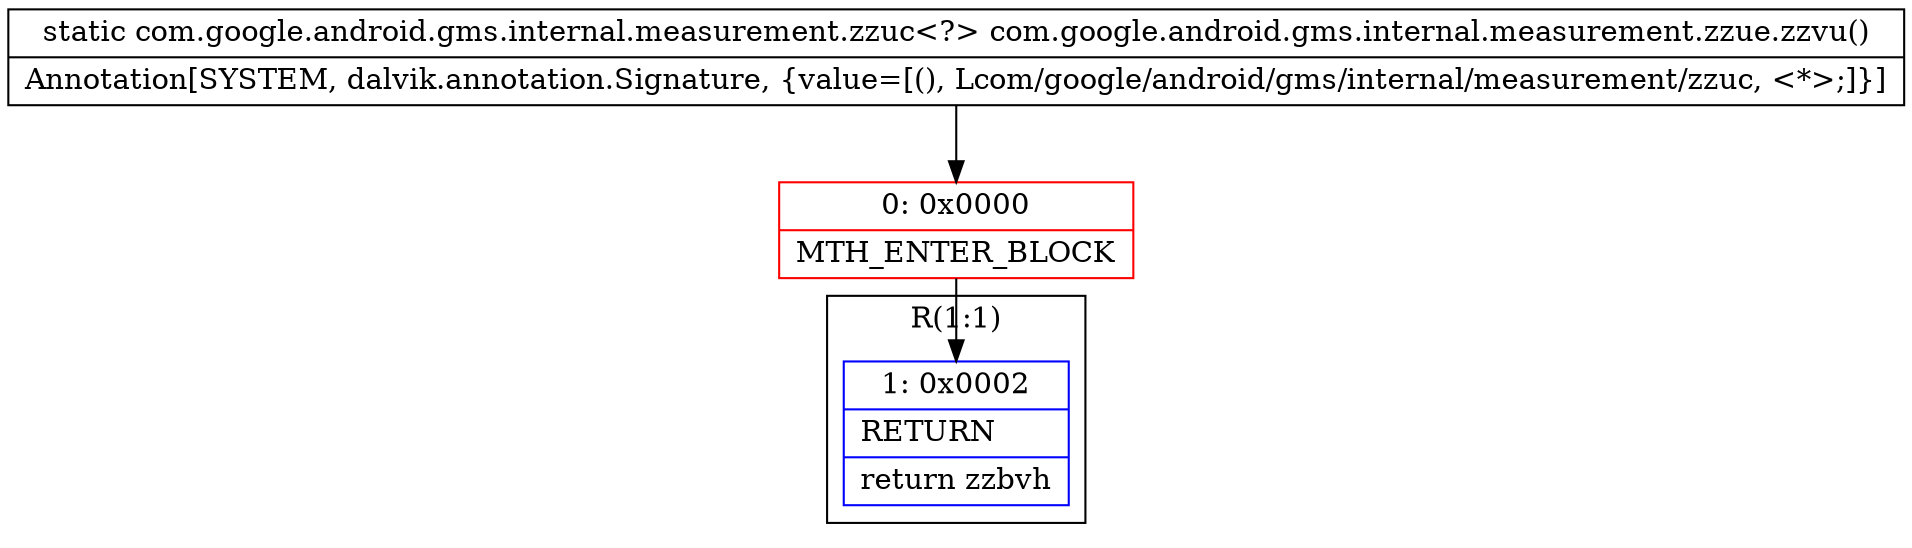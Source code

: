digraph "CFG forcom.google.android.gms.internal.measurement.zzue.zzvu()Lcom\/google\/android\/gms\/internal\/measurement\/zzuc;" {
subgraph cluster_Region_945903755 {
label = "R(1:1)";
node [shape=record,color=blue];
Node_1 [shape=record,label="{1\:\ 0x0002|RETURN\l|return zzbvh\l}"];
}
Node_0 [shape=record,color=red,label="{0\:\ 0x0000|MTH_ENTER_BLOCK\l}"];
MethodNode[shape=record,label="{static com.google.android.gms.internal.measurement.zzuc\<?\> com.google.android.gms.internal.measurement.zzue.zzvu()  | Annotation[SYSTEM, dalvik.annotation.Signature, \{value=[(), Lcom\/google\/android\/gms\/internal\/measurement\/zzuc, \<*\>;]\}]\l}"];
MethodNode -> Node_0;
Node_0 -> Node_1;
}


